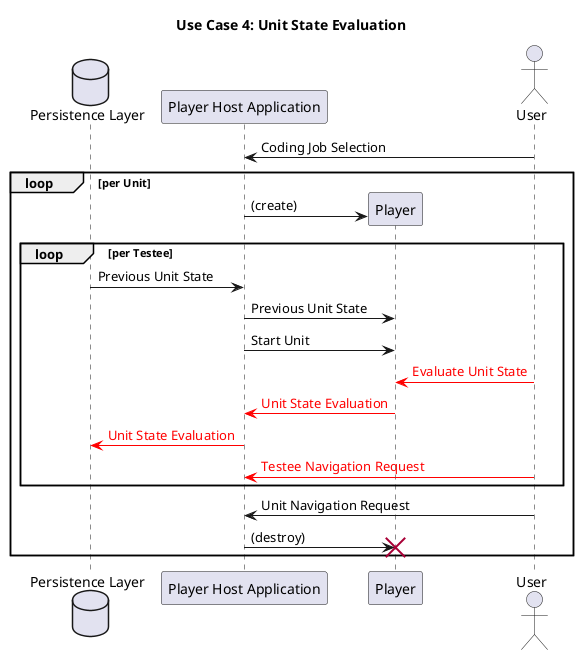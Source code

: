 @startuml
title Use Case 4: Unit State Evaluation
database "Persistence Layer" as layer
participant "Player Host Application" as app
actor User order 4
User -> app: Coding Job Selection

loop per Unit
    create Player
    app -> Player: (create)
    loop per Testee
        layer-> app: Previous Unit State
        app -> Player: Previous Unit State
        app -> Player: Start Unit
        User -[#red]> Player: <font color=red>Evaluate Unit State</font>
        Player -[#red]> app: <font color=red>Unit State Evaluation</font>
        app -[#red]> layer: <font color=red>Unit State Evaluation</font>
        User -[#red]> app: <font color=red>Testee Navigation Request</font>
    end

    User -> app: Unit Navigation Request
    app -> Player: (destroy)
    destroy Player
end

@enduml
